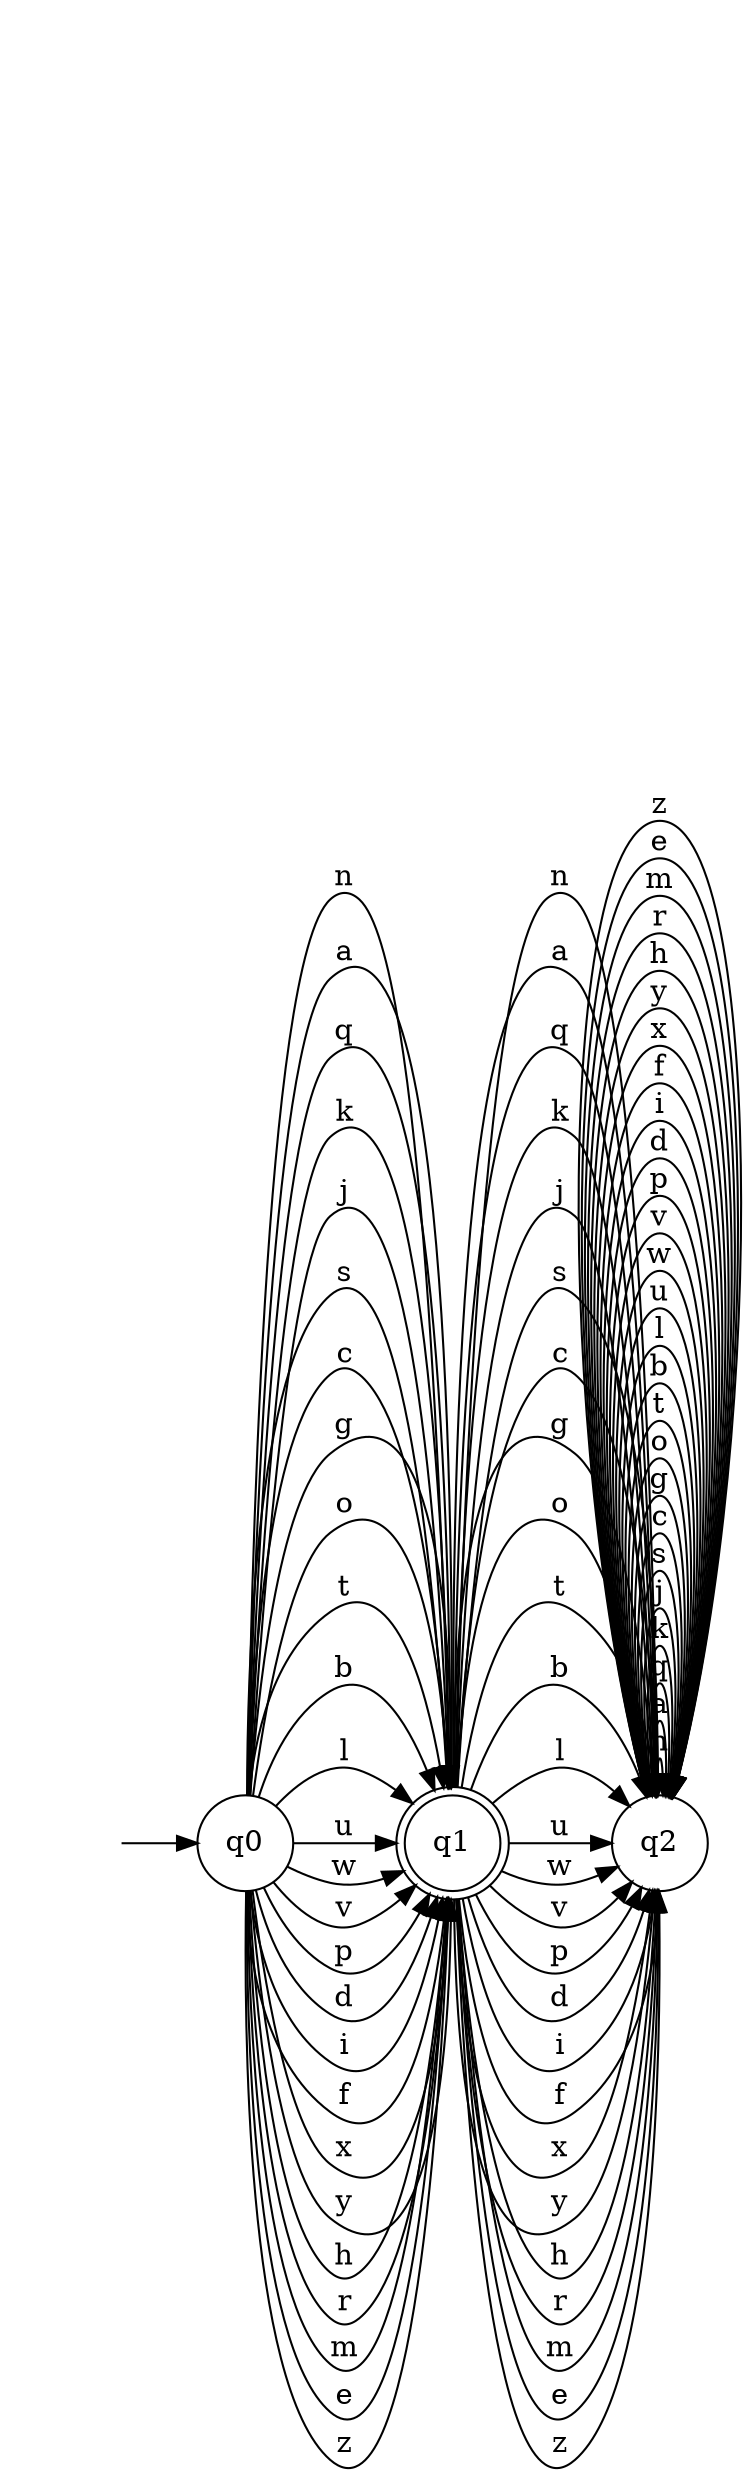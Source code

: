 digraph dfa_visualization {
	graph [rankdir=LR]
	"" [label="" shape=plaintext]
	q1 [label=q1 shape=doublecircle]
	q2 [label=q2 shape=circle]
	q0 [label=q0 shape=circle]
	"" -> q0 [label=""]
	q0 -> q1 [label=n]
	q0 -> q1 [label=a]
	q0 -> q1 [label=q]
	q0 -> q1 [label=k]
	q0 -> q1 [label=j]
	q0 -> q1 [label=s]
	q0 -> q1 [label=c]
	q0 -> q1 [label=g]
	q0 -> q1 [label=o]
	q0 -> q1 [label=t]
	q0 -> q1 [label=b]
	q0 -> q1 [label=l]
	q0 -> q1 [label=u]
	q0 -> q1 [label=w]
	q0 -> q1 [label=v]
	q0 -> q1 [label=p]
	q0 -> q1 [label=d]
	q0 -> q1 [label=i]
	q0 -> q1 [label=f]
	q0 -> q1 [label=x]
	q0 -> q1 [label=y]
	q0 -> q1 [label=h]
	q0 -> q1 [label=r]
	q0 -> q1 [label=m]
	q0 -> q1 [label=e]
	q0 -> q1 [label=z]
	q1 -> q2 [label=n]
	q1 -> q2 [label=a]
	q1 -> q2 [label=q]
	q1 -> q2 [label=k]
	q1 -> q2 [label=j]
	q1 -> q2 [label=s]
	q1 -> q2 [label=c]
	q1 -> q2 [label=g]
	q1 -> q2 [label=o]
	q1 -> q2 [label=t]
	q1 -> q2 [label=b]
	q1 -> q2 [label=l]
	q1 -> q2 [label=u]
	q1 -> q2 [label=w]
	q1 -> q2 [label=v]
	q1 -> q2 [label=p]
	q1 -> q2 [label=d]
	q1 -> q2 [label=i]
	q1 -> q2 [label=f]
	q1 -> q2 [label=x]
	q1 -> q2 [label=y]
	q1 -> q2 [label=h]
	q1 -> q2 [label=r]
	q1 -> q2 [label=m]
	q1 -> q2 [label=e]
	q1 -> q2 [label=z]
	q2 -> q2 [label=n]
	q2 -> q2 [label=a]
	q2 -> q2 [label=q]
	q2 -> q2 [label=k]
	q2 -> q2 [label=j]
	q2 -> q2 [label=s]
	q2 -> q2 [label=c]
	q2 -> q2 [label=g]
	q2 -> q2 [label=o]
	q2 -> q2 [label=t]
	q2 -> q2 [label=b]
	q2 -> q2 [label=l]
	q2 -> q2 [label=u]
	q2 -> q2 [label=w]
	q2 -> q2 [label=v]
	q2 -> q2 [label=p]
	q2 -> q2 [label=d]
	q2 -> q2 [label=i]
	q2 -> q2 [label=f]
	q2 -> q2 [label=x]
	q2 -> q2 [label=y]
	q2 -> q2 [label=h]
	q2 -> q2 [label=r]
	q2 -> q2 [label=m]
	q2 -> q2 [label=e]
	q2 -> q2 [label=z]
}
